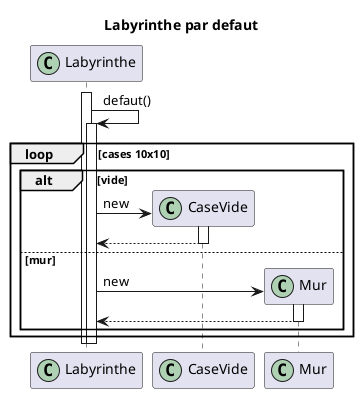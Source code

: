@startuml 
title Labyrinthe par defaut
participant Labyrinthe << (C,#ADD1B2) >>
participant CaseVide << (C,#ADD1B2) >>
participant Mur << (C,#ADD1B2) >>

activate Labyrinthe

Labyrinthe -> Labyrinthe : defaut()
activate Labyrinthe

loop cases 10x10
alt vide
create CaseVide
Labyrinthe -> CaseVide : new
activate CaseVide
CaseVide --> Labyrinthe
deactivate CaseVide
else mur
create Mur
Labyrinthe -> Mur : new
activate Mur
Mur --> Labyrinthe
deactivate Mur
end
end

deactivate Labyrinthe
deactivate Labyrinthe

@enduml